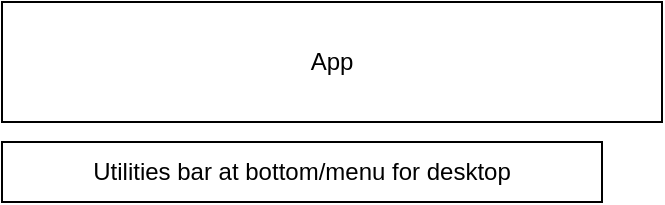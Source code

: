 <mxfile version="26.0.9">
  <diagram name="Page-1" id="-g-EA2AKBV6GuTJz1Bvk">
    <mxGraphModel dx="461" dy="1133" grid="1" gridSize="10" guides="1" tooltips="1" connect="1" arrows="1" fold="1" page="1" pageScale="1" pageWidth="850" pageHeight="1100" math="0" shadow="0">
      <root>
        <mxCell id="0" />
        <mxCell id="1" parent="0" />
        <mxCell id="lCmDBmnIIuBiZ21TMykz-1" value="App" style="rounded=0;whiteSpace=wrap;html=1;" vertex="1" parent="1">
          <mxGeometry x="340" y="70" width="330" height="60" as="geometry" />
        </mxCell>
        <mxCell id="lCmDBmnIIuBiZ21TMykz-2" value="Utilities bar at bottom/menu for desktop" style="rounded=0;whiteSpace=wrap;html=1;" vertex="1" parent="1">
          <mxGeometry x="340" y="140" width="300" height="30" as="geometry" />
        </mxCell>
      </root>
    </mxGraphModel>
  </diagram>
</mxfile>

